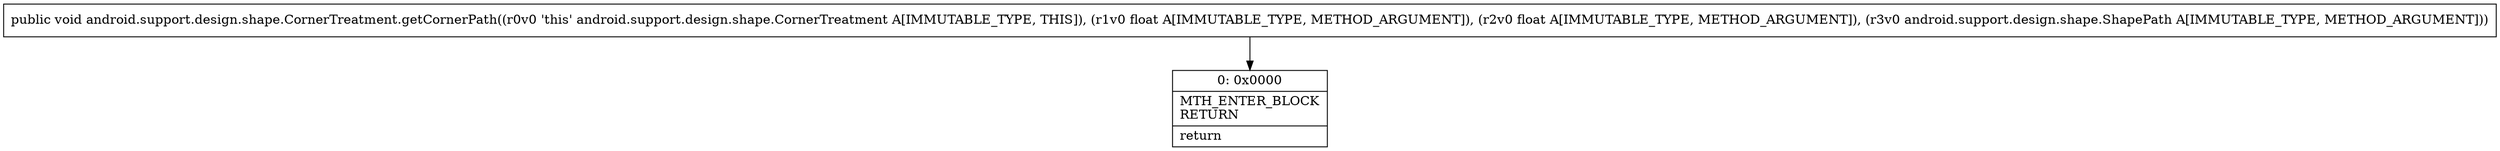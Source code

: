 digraph "CFG forandroid.support.design.shape.CornerTreatment.getCornerPath(FFLandroid\/support\/design\/shape\/ShapePath;)V" {
Node_0 [shape=record,label="{0\:\ 0x0000|MTH_ENTER_BLOCK\lRETURN\l|return\l}"];
MethodNode[shape=record,label="{public void android.support.design.shape.CornerTreatment.getCornerPath((r0v0 'this' android.support.design.shape.CornerTreatment A[IMMUTABLE_TYPE, THIS]), (r1v0 float A[IMMUTABLE_TYPE, METHOD_ARGUMENT]), (r2v0 float A[IMMUTABLE_TYPE, METHOD_ARGUMENT]), (r3v0 android.support.design.shape.ShapePath A[IMMUTABLE_TYPE, METHOD_ARGUMENT])) }"];
MethodNode -> Node_0;
}

